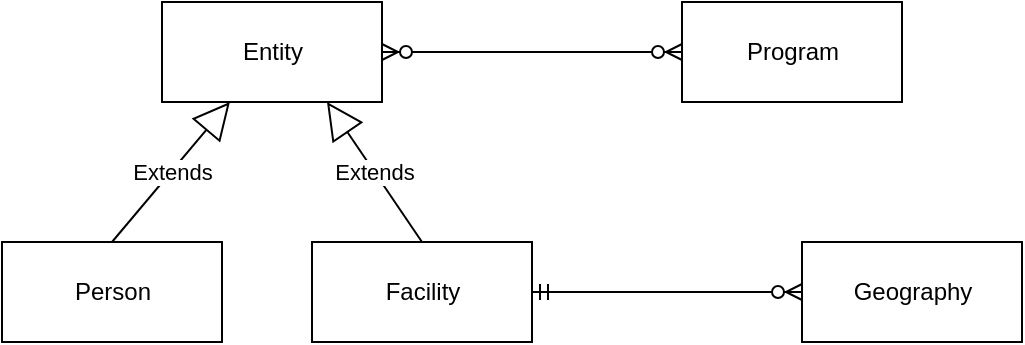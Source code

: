 <mxfile version="14.2.9" type="github">
  <diagram id="5HRT3p9BloCH7fZctIqe" name="Page-1">
    <mxGraphModel dx="1066" dy="692" grid="1" gridSize="10" guides="1" tooltips="1" connect="1" arrows="1" fold="1" page="1" pageScale="1" pageWidth="850" pageHeight="1100" math="0" shadow="0">
      <root>
        <mxCell id="0" />
        <mxCell id="1" parent="0" />
        <mxCell id="g-QMz1v8HZgrqpc6nbAM-1" value="Entity" style="html=1;" vertex="1" parent="1">
          <mxGeometry x="240" y="100" width="110" height="50" as="geometry" />
        </mxCell>
        <mxCell id="g-QMz1v8HZgrqpc6nbAM-2" value="Program" style="html=1;" vertex="1" parent="1">
          <mxGeometry x="500" y="100" width="110" height="50" as="geometry" />
        </mxCell>
        <mxCell id="g-QMz1v8HZgrqpc6nbAM-3" value="Person" style="html=1;" vertex="1" parent="1">
          <mxGeometry x="160" y="220" width="110" height="50" as="geometry" />
        </mxCell>
        <mxCell id="g-QMz1v8HZgrqpc6nbAM-4" value="Facility" style="html=1;" vertex="1" parent="1">
          <mxGeometry x="315" y="220" width="110" height="50" as="geometry" />
        </mxCell>
        <mxCell id="g-QMz1v8HZgrqpc6nbAM-5" value="Geography" style="html=1;" vertex="1" parent="1">
          <mxGeometry x="560" y="220" width="110" height="50" as="geometry" />
        </mxCell>
        <mxCell id="g-QMz1v8HZgrqpc6nbAM-6" value="Extends" style="endArrow=block;endSize=16;endFill=0;html=1;exitX=0.5;exitY=0;exitDx=0;exitDy=0;" edge="1" parent="1" source="g-QMz1v8HZgrqpc6nbAM-3" target="g-QMz1v8HZgrqpc6nbAM-1">
          <mxGeometry width="160" relative="1" as="geometry">
            <mxPoint x="340" y="360" as="sourcePoint" />
            <mxPoint x="500" y="360" as="targetPoint" />
          </mxGeometry>
        </mxCell>
        <mxCell id="g-QMz1v8HZgrqpc6nbAM-8" value="Extends" style="endArrow=block;endSize=16;endFill=0;html=1;exitX=0.5;exitY=0;exitDx=0;exitDy=0;entryX=0.75;entryY=1;entryDx=0;entryDy=0;" edge="1" parent="1" source="g-QMz1v8HZgrqpc6nbAM-4" target="g-QMz1v8HZgrqpc6nbAM-1">
          <mxGeometry width="160" relative="1" as="geometry">
            <mxPoint x="300" y="440" as="sourcePoint" />
            <mxPoint x="460" y="440" as="targetPoint" />
          </mxGeometry>
        </mxCell>
        <mxCell id="g-QMz1v8HZgrqpc6nbAM-10" value="" style="edgeStyle=entityRelationEdgeStyle;fontSize=12;html=1;endArrow=ERzeroToMany;endFill=1;startArrow=ERzeroToMany;entryX=0;entryY=0.5;entryDx=0;entryDy=0;exitX=1;exitY=0.5;exitDx=0;exitDy=0;" edge="1" parent="1" source="g-QMz1v8HZgrqpc6nbAM-1" target="g-QMz1v8HZgrqpc6nbAM-2">
          <mxGeometry width="100" height="100" relative="1" as="geometry">
            <mxPoint x="370" y="410" as="sourcePoint" />
            <mxPoint x="470" y="310" as="targetPoint" />
          </mxGeometry>
        </mxCell>
        <mxCell id="g-QMz1v8HZgrqpc6nbAM-11" value="" style="edgeStyle=entityRelationEdgeStyle;fontSize=12;html=1;endArrow=ERzeroToMany;startArrow=ERmandOne;exitX=1;exitY=0.5;exitDx=0;exitDy=0;entryX=0;entryY=0.5;entryDx=0;entryDy=0;" edge="1" parent="1" source="g-QMz1v8HZgrqpc6nbAM-4" target="g-QMz1v8HZgrqpc6nbAM-5">
          <mxGeometry width="100" height="100" relative="1" as="geometry">
            <mxPoint x="370" y="410" as="sourcePoint" />
            <mxPoint x="470" y="310" as="targetPoint" />
          </mxGeometry>
        </mxCell>
      </root>
    </mxGraphModel>
  </diagram>
</mxfile>
